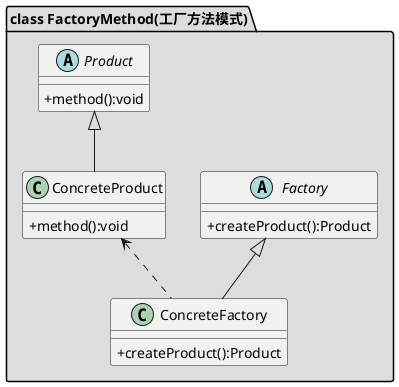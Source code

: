 @startuml
skinparam classAttributeIconSize 0

package "class FactoryMethod(工厂方法模式)" #DDDDDD {
    abstract class Factory
    {
    +createProduct():Product
    }

    class ConcreteFactory
    {
    +createProduct():Product
    }

    abstract class Product
    {
    +method():void
    }

    class ConcreteProduct
    {
    +method():void
    }

    Product <|-- ConcreteProduct
    Factory <|-- ConcreteFactory
    ConcreteProduct <.. ConcreteFactory
}
@enduml

